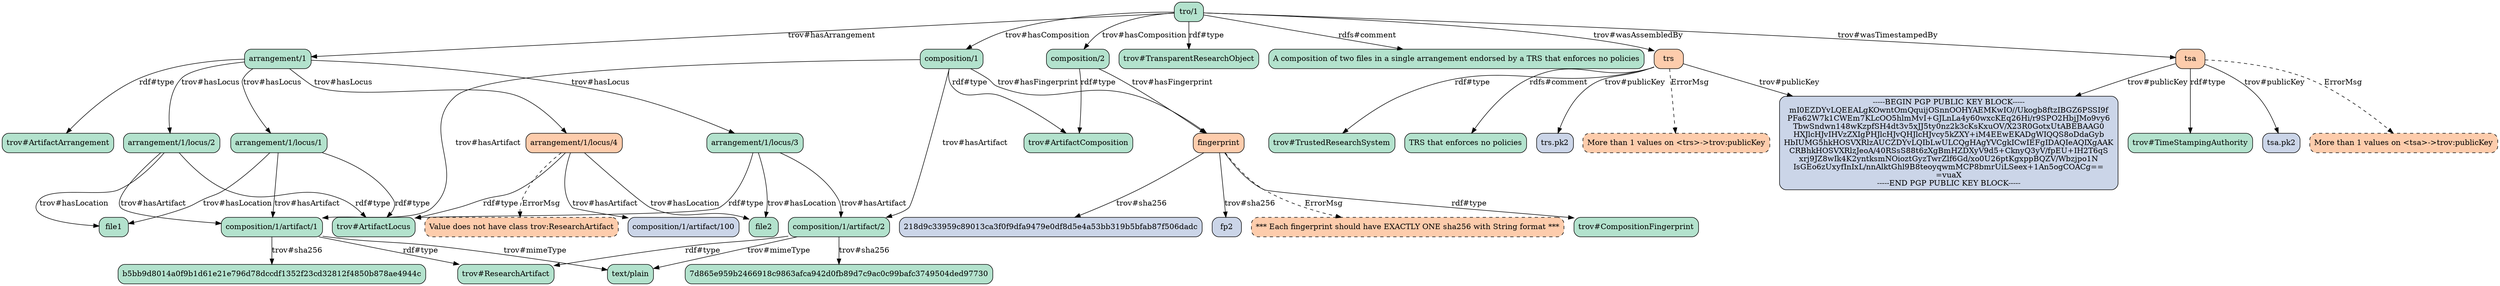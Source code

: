 strict digraph "" {
	"arrangement/1"	[fillcolor="#b3e2cd",
		shape=box,
		style="filled, rounded"];
	"trov#ArtifactArrangement"	[fillcolor="#b3e2cd",
		shape=box,
		style="filled, rounded"];
	"arrangement/1" -> "trov#ArtifactArrangement"	[label="rdf#type"];
	"arrangement/1/locus/1"	[fillcolor="#b3e2cd",
		shape=box,
		style="filled, rounded"];
	"arrangement/1" -> "arrangement/1/locus/1"	[label="trov#hasLocus"];
	"arrangement/1/locus/2"	[fillcolor="#b3e2cd",
		shape=box,
		style="filled, rounded"];
	"arrangement/1" -> "arrangement/1/locus/2"	[label="trov#hasLocus"];
	"arrangement/1/locus/3"	[fillcolor="#b3e2cd",
		shape=box,
		style="filled, rounded"];
	"arrangement/1" -> "arrangement/1/locus/3"	[label="trov#hasLocus"];
	"arrangement/1/locus/4"	[fillcolor="#fdccac",
		shape=box,
		style="filled, rounded"];
	"arrangement/1" -> "arrangement/1/locus/4"	[label="trov#hasLocus"];
	"trov#ArtifactLocus"	[fillcolor="#b3e2cd",
		shape=box,
		style="filled, rounded"];
	"arrangement/1/locus/1" -> "trov#ArtifactLocus"	[label="rdf#type"];
	"composition/1/artifact/1"	[fillcolor="#b3e2cd",
		shape=box,
		style="filled, rounded"];
	"arrangement/1/locus/1" -> "composition/1/artifact/1"	[label="trov#hasArtifact"];
	file1	[fillcolor="#b3e2cd",
		shape=box,
		style="filled, rounded"];
	"arrangement/1/locus/1" -> file1	[label="trov#hasLocation"];
	"arrangement/1/locus/2" -> "trov#ArtifactLocus"	[label="rdf#type"];
	"arrangement/1/locus/2" -> "composition/1/artifact/1"	[label="trov#hasArtifact"];
	"arrangement/1/locus/2" -> file1	[label="trov#hasLocation"];
	"arrangement/1/locus/3" -> "trov#ArtifactLocus"	[label="rdf#type"];
	"composition/1/artifact/2"	[fillcolor="#b3e2cd",
		shape=box,
		style="filled, rounded"];
	"arrangement/1/locus/3" -> "composition/1/artifact/2"	[label="trov#hasArtifact"];
	file2	[fillcolor="#b3e2cd",
		shape=box,
		style="filled, rounded"];
	"arrangement/1/locus/3" -> file2	[label="trov#hasLocation"];
	"arrangement/1/locus/4" -> "trov#ArtifactLocus"	[label="rdf#type"];
	"arrangement/1/locus/4" -> file2	[label="trov#hasLocation"];
	"composition/1/artifact/100"	[fillcolor="#cbd5e8",
		shape=box,
		style="filled, rounded"];
	"arrangement/1/locus/4" -> "composition/1/artifact/100"	[label="trov#hasArtifact"];
	"Value does not have class trov:ResearchArtifact"	[fillcolor="#fdccac",
		shape=box,
		style="filled, rounded, dashed"];
	"arrangement/1/locus/4" -> "Value does not have class trov:ResearchArtifact"	[label=ErrorMsg,
		style=dashed];
	"trov#ResearchArtifact"	[fillcolor="#b3e2cd",
		shape=box,
		style="filled, rounded"];
	"composition/1/artifact/1" -> "trov#ResearchArtifact"	[label="rdf#type"];
	"text/plain"	[fillcolor="#b3e2cd",
		shape=box,
		style="filled, rounded"];
	"composition/1/artifact/1" -> "text/plain"	[label="trov#mimeType"];
	b5bb9d8014a0f9b1d61e21e796d78dccdf1352f23cd32812f4850b878ae4944c	[fillcolor="#b3e2cd",
		shape=box,
		style="filled, rounded"];
	"composition/1/artifact/1" -> b5bb9d8014a0f9b1d61e21e796d78dccdf1352f23cd32812f4850b878ae4944c	[label="trov#sha256"];
	"composition/1/artifact/2" -> "trov#ResearchArtifact"	[label="rdf#type"];
	"composition/1/artifact/2" -> "text/plain"	[label="trov#mimeType"];
	"7d865e959b2466918c9863afca942d0fb89d7c9ac0c99bafc3749504ded97730"	[fillcolor="#b3e2cd",
		shape=box,
		style="filled, rounded"];
	"composition/1/artifact/2" -> "7d865e959b2466918c9863afca942d0fb89d7c9ac0c99bafc3749504ded97730"	[label="trov#sha256"];
	"composition/1"	[fillcolor="#b3e2cd",
		shape=box,
		style="filled, rounded"];
	"composition/1" -> "composition/1/artifact/1"	[label="trov#hasArtifact"];
	"composition/1" -> "composition/1/artifact/2"	[label="trov#hasArtifact"];
	"trov#ArtifactComposition"	[fillcolor="#b3e2cd",
		shape=box,
		style="filled, rounded"];
	"composition/1" -> "trov#ArtifactComposition"	[label="rdf#type"];
	fingerprint	[fillcolor="#fdccac",
		shape=box,
		style="filled, rounded"];
	"composition/1" -> fingerprint	[label="trov#hasFingerprint"];
	"trov#CompositionFingerprint"	[fillcolor="#b3e2cd",
		shape=box,
		style="filled, rounded"];
	fingerprint -> "trov#CompositionFingerprint"	[label="rdf#type"];
	"218d9c33959c89013ca3f0f9dfa9479e0df8d5e4a53bb319b5bfab87f506dadc"	[fillcolor="#cbd5e8",
		shape=box,
		style="filled, rounded"];
	fingerprint -> "218d9c33959c89013ca3f0f9dfa9479e0df8d5e4a53bb319b5bfab87f506dadc"	[label="trov#sha256"];
	fp2	[fillcolor="#cbd5e8",
		shape=box,
		style="filled, rounded"];
	fingerprint -> fp2	[label="trov#sha256"];
	"*** Each fingerprint should have EXACTLY ONE sha256 with String format ***"	[fillcolor="#fdccac",
		shape=box,
		style="filled, rounded, dashed"];
	fingerprint -> "*** Each fingerprint should have EXACTLY ONE sha256 with String format ***"	[label=ErrorMsg,
		style=dashed];
	"composition/2"	[fillcolor="#b3e2cd",
		shape=box,
		style="filled, rounded"];
	"composition/2" -> "trov#ArtifactComposition"	[label="rdf#type"];
	"composition/2" -> fingerprint	[label="trov#hasFingerprint"];
	"tro/1"	[fillcolor="#b3e2cd",
		shape=box,
		style="filled, rounded"];
	"tro/1" -> "arrangement/1"	[label="trov#hasArrangement"];
	"tro/1" -> "composition/1"	[label="trov#hasComposition"];
	"tro/1" -> "composition/2"	[label="trov#hasComposition"];
	"trov#TransparentResearchObject"	[fillcolor="#b3e2cd",
		shape=box,
		style="filled, rounded"];
	"tro/1" -> "trov#TransparentResearchObject"	[label="rdf#type"];
	"A composition of two files in a single arrangement endorsed by a TRS that enforces no policies"	[fillcolor="#b3e2cd",
		shape=box,
		style="filled, rounded"];
	"tro/1" -> "A composition of two files in a single arrangement endorsed by a TRS that enforces no policies"	[label="rdfs#comment"];
	trs	[fillcolor="#fdccac",
		shape=box,
		style="filled, rounded"];
	"tro/1" -> trs	[label="trov#wasAssembledBy"];
	tsa	[fillcolor="#fdccac",
		shape=box,
		style="filled, rounded"];
	"tro/1" -> tsa	[label="trov#wasTimestampedBy"];
	"trov#TrustedResearchSystem"	[fillcolor="#b3e2cd",
		shape=box,
		style="filled, rounded"];
	trs -> "trov#TrustedResearchSystem"	[label="rdf#type"];
	"TRS that enforces no policies"	[fillcolor="#b3e2cd",
		shape=box,
		style="filled, rounded"];
	trs -> "TRS that enforces no policies"	[label="rdfs#comment"];
	"-----BEGIN PGP PUBLIC KEY BLOCK-----
mI0EZDYvLQEEALgKOwntOmQquijOSnnOOHYAEMKwIO//Ukogb8ftzIBGZ6PSSI9f
PFa62W7k1CWEm7KLcOO5hlmMvI+\
GJLnLa4y60wxcKEq26Hi/r9SPO2HbjJMo9vy6
TbwSndwn148wKzpfSH4dt3v5xJJ5ty0nz2k3cKsKxuOV/X23R0GotxUtABEBAAG0
HXJlcHJvIHVzZXIgPHJlcHJvQHJlcHJvcy5kZXY+\
iM4EEwEKADgWIQQS8oDdaGyb
HbIUMG5hkHOSVXRlzAUCZDYvLQIbLwULCQgHAgYVCgkICwIEFgIDAQIeAQIXgAAK
CRBhkHOSVXRlzJeoA/40RSsS88t6zXgBmHZDXyV9d5+\
CknyQ3yV/fpEU+IH2T6qS
xrj9JZ8wIk4K2yntksmNOioztGyzTwrZlf6Gd/xo0U26ptKgxppBQZV/Wbzjpo1N
IsGEo6zUxyfInIxL/nnAlktGhl9B8teoyqwmMCP8bmrUiLSeex+\
1An5ogCOACg==
=vuaX
-----END PGP PUBLIC KEY BLOCK-----
"	[fillcolor="#cbd5e8",
		shape=box,
		style="filled, rounded"];
	trs -> "-----BEGIN PGP PUBLIC KEY BLOCK-----
mI0EZDYvLQEEALgKOwntOmQquijOSnnOOHYAEMKwIO//Ukogb8ftzIBGZ6PSSI9f
PFa62W7k1CWEm7KLcOO5hlmMvI+\
GJLnLa4y60wxcKEq26Hi/r9SPO2HbjJMo9vy6
TbwSndwn148wKzpfSH4dt3v5xJJ5ty0nz2k3cKsKxuOV/X23R0GotxUtABEBAAG0
HXJlcHJvIHVzZXIgPHJlcHJvQHJlcHJvcy5kZXY+\
iM4EEwEKADgWIQQS8oDdaGyb
HbIUMG5hkHOSVXRlzAUCZDYvLQIbLwULCQgHAgYVCgkICwIEFgIDAQIeAQIXgAAK
CRBhkHOSVXRlzJeoA/40RSsS88t6zXgBmHZDXyV9d5+\
CknyQ3yV/fpEU+IH2T6qS
xrj9JZ8wIk4K2yntksmNOioztGyzTwrZlf6Gd/xo0U26ptKgxppBQZV/Wbzjpo1N
IsGEo6zUxyfInIxL/nnAlktGhl9B8teoyqwmMCP8bmrUiLSeex+\
1An5ogCOACg==
=vuaX
-----END PGP PUBLIC KEY BLOCK-----
"	[label="trov#publicKey"];
	"trs.pk2"	[fillcolor="#cbd5e8",
		shape=box,
		style="filled, rounded"];
	trs -> "trs.pk2"	[label="trov#publicKey"];
	"More than 1 values on <trs>->trov:publicKey"	[fillcolor="#fdccac",
		shape=box,
		style="filled, rounded, dashed"];
	trs -> "More than 1 values on <trs>->trov:publicKey"	[label=ErrorMsg,
		style=dashed];
	tsa -> "-----BEGIN PGP PUBLIC KEY BLOCK-----
mI0EZDYvLQEEALgKOwntOmQquijOSnnOOHYAEMKwIO//Ukogb8ftzIBGZ6PSSI9f
PFa62W7k1CWEm7KLcOO5hlmMvI+\
GJLnLa4y60wxcKEq26Hi/r9SPO2HbjJMo9vy6
TbwSndwn148wKzpfSH4dt3v5xJJ5ty0nz2k3cKsKxuOV/X23R0GotxUtABEBAAG0
HXJlcHJvIHVzZXIgPHJlcHJvQHJlcHJvcy5kZXY+\
iM4EEwEKADgWIQQS8oDdaGyb
HbIUMG5hkHOSVXRlzAUCZDYvLQIbLwULCQgHAgYVCgkICwIEFgIDAQIeAQIXgAAK
CRBhkHOSVXRlzJeoA/40RSsS88t6zXgBmHZDXyV9d5+\
CknyQ3yV/fpEU+IH2T6qS
xrj9JZ8wIk4K2yntksmNOioztGyzTwrZlf6Gd/xo0U26ptKgxppBQZV/Wbzjpo1N
IsGEo6zUxyfInIxL/nnAlktGhl9B8teoyqwmMCP8bmrUiLSeex+\
1An5ogCOACg==
=vuaX
-----END PGP PUBLIC KEY BLOCK-----
"	[label="trov#publicKey"];
	"trov#TimeStampingAuthority"	[fillcolor="#b3e2cd",
		shape=box,
		style="filled, rounded"];
	tsa -> "trov#TimeStampingAuthority"	[label="rdf#type"];
	"tsa.pk2"	[fillcolor="#cbd5e8",
		shape=box,
		style="filled, rounded"];
	tsa -> "tsa.pk2"	[label="trov#publicKey"];
	"More than 1 values on <tsa>->trov:publicKey"	[fillcolor="#fdccac",
		shape=box,
		style="filled, rounded, dashed"];
	tsa -> "More than 1 values on <tsa>->trov:publicKey"	[label=ErrorMsg,
		style=dashed];
}
